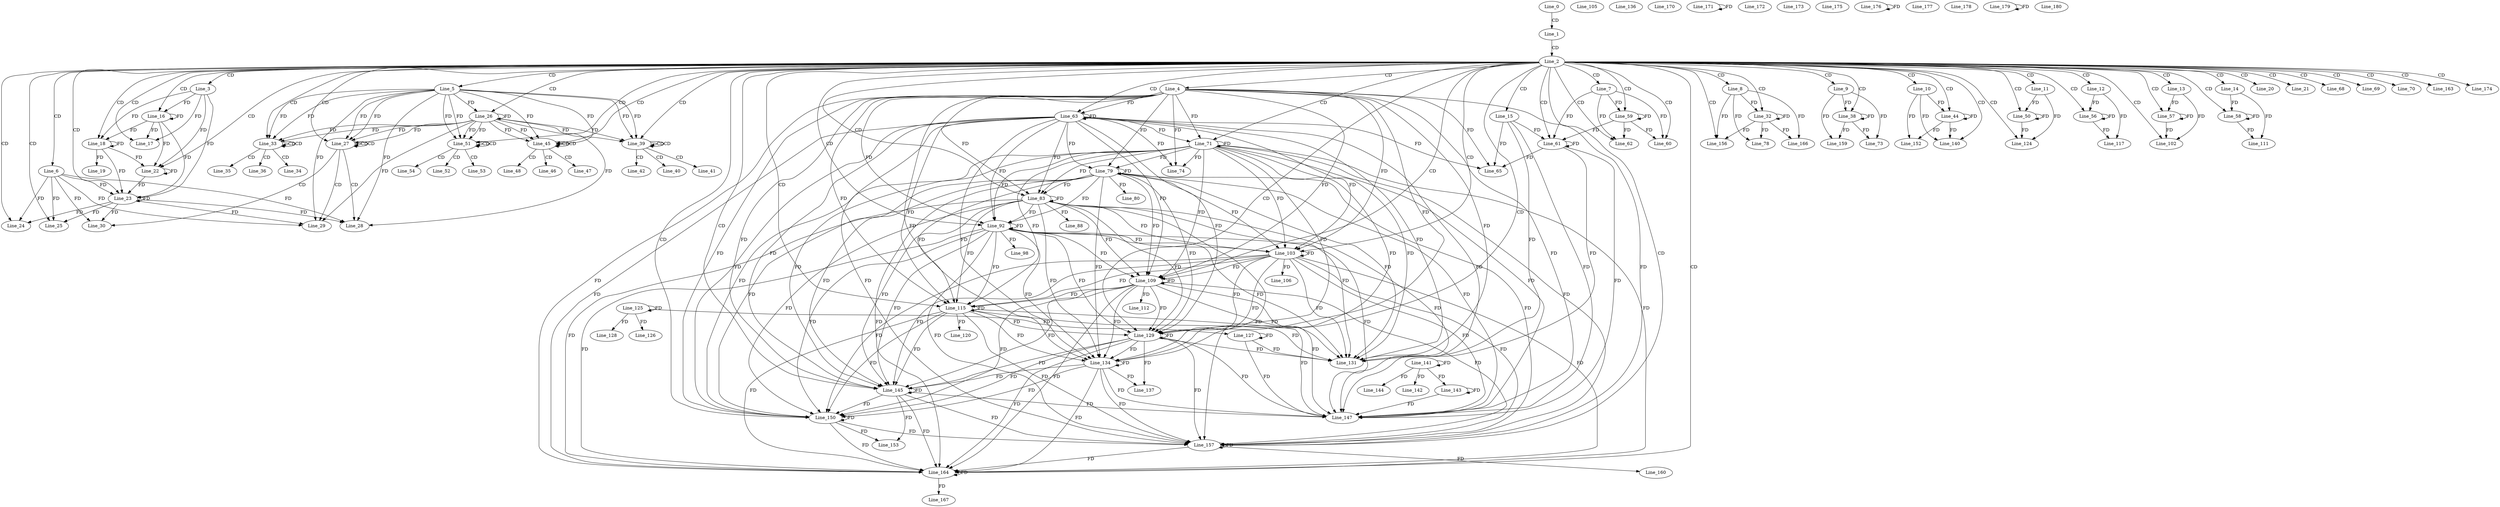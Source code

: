 digraph G {
  Line_0;
  Line_1;
  Line_2;
  Line_3;
  Line_4;
  Line_5;
  Line_6;
  Line_7;
  Line_8;
  Line_9;
  Line_10;
  Line_11;
  Line_12;
  Line_13;
  Line_14;
  Line_15;
  Line_16;
  Line_17;
  Line_18;
  Line_19;
  Line_20;
  Line_21;
  Line_22;
  Line_23;
  Line_23;
  Line_24;
  Line_25;
  Line_26;
  Line_27;
  Line_27;
  Line_28;
  Line_29;
  Line_30;
  Line_32;
  Line_32;
  Line_33;
  Line_33;
  Line_34;
  Line_35;
  Line_36;
  Line_38;
  Line_38;
  Line_39;
  Line_39;
  Line_40;
  Line_41;
  Line_42;
  Line_44;
  Line_44;
  Line_45;
  Line_45;
  Line_46;
  Line_47;
  Line_48;
  Line_50;
  Line_50;
  Line_51;
  Line_51;
  Line_52;
  Line_53;
  Line_54;
  Line_56;
  Line_56;
  Line_57;
  Line_57;
  Line_58;
  Line_58;
  Line_59;
  Line_59;
  Line_60;
  Line_61;
  Line_61;
  Line_62;
  Line_63;
  Line_65;
  Line_68;
  Line_69;
  Line_70;
  Line_71;
  Line_73;
  Line_74;
  Line_78;
  Line_79;
  Line_80;
  Line_83;
  Line_88;
  Line_92;
  Line_98;
  Line_102;
  Line_103;
  Line_105;
  Line_106;
  Line_109;
  Line_111;
  Line_112;
  Line_115;
  Line_117;
  Line_120;
  Line_124;
  Line_125;
  Line_125;
  Line_126;
  Line_127;
  Line_127;
  Line_128;
  Line_129;
  Line_131;
  Line_134;
  Line_136;
  Line_137;
  Line_140;
  Line_141;
  Line_141;
  Line_142;
  Line_143;
  Line_143;
  Line_144;
  Line_145;
  Line_147;
  Line_150;
  Line_152;
  Line_153;
  Line_156;
  Line_157;
  Line_159;
  Line_160;
  Line_163;
  Line_164;
  Line_166;
  Line_167;
  Line_170;
  Line_171;
  Line_171;
  Line_172;
  Line_173;
  Line_174;
  Line_175;
  Line_176;
  Line_176;
  Line_177;
  Line_178;
  Line_179;
  Line_179;
  Line_180;
  Line_0 -> Line_1 [ label="CD" ];
  Line_1 -> Line_2 [ label="CD" ];
  Line_2 -> Line_3 [ label="CD" ];
  Line_2 -> Line_4 [ label="CD" ];
  Line_2 -> Line_5 [ label="CD" ];
  Line_2 -> Line_6 [ label="CD" ];
  Line_2 -> Line_7 [ label="CD" ];
  Line_2 -> Line_8 [ label="CD" ];
  Line_2 -> Line_9 [ label="CD" ];
  Line_2 -> Line_10 [ label="CD" ];
  Line_2 -> Line_11 [ label="CD" ];
  Line_2 -> Line_12 [ label="CD" ];
  Line_2 -> Line_13 [ label="CD" ];
  Line_2 -> Line_14 [ label="CD" ];
  Line_2 -> Line_15 [ label="CD" ];
  Line_2 -> Line_16 [ label="CD" ];
  Line_3 -> Line_16 [ label="FD" ];
  Line_16 -> Line_16 [ label="FD" ];
  Line_2 -> Line_17 [ label="CD" ];
  Line_3 -> Line_17 [ label="FD" ];
  Line_16 -> Line_17 [ label="FD" ];
  Line_2 -> Line_18 [ label="CD" ];
  Line_3 -> Line_18 [ label="FD" ];
  Line_16 -> Line_18 [ label="FD" ];
  Line_18 -> Line_18 [ label="FD" ];
  Line_18 -> Line_19 [ label="FD" ];
  Line_2 -> Line_20 [ label="CD" ];
  Line_2 -> Line_21 [ label="CD" ];
  Line_2 -> Line_22 [ label="CD" ];
  Line_3 -> Line_22 [ label="FD" ];
  Line_16 -> Line_22 [ label="FD" ];
  Line_18 -> Line_22 [ label="FD" ];
  Line_22 -> Line_22 [ label="FD" ];
  Line_2 -> Line_23 [ label="CD" ];
  Line_6 -> Line_23 [ label="FD" ];
  Line_23 -> Line_23 [ label="FD" ];
  Line_3 -> Line_23 [ label="FD" ];
  Line_16 -> Line_23 [ label="FD" ];
  Line_18 -> Line_23 [ label="FD" ];
  Line_22 -> Line_23 [ label="FD" ];
  Line_2 -> Line_24 [ label="CD" ];
  Line_6 -> Line_24 [ label="FD" ];
  Line_23 -> Line_24 [ label="FD" ];
  Line_2 -> Line_25 [ label="CD" ];
  Line_6 -> Line_25 [ label="FD" ];
  Line_23 -> Line_25 [ label="FD" ];
  Line_2 -> Line_26 [ label="CD" ];
  Line_5 -> Line_26 [ label="FD" ];
  Line_26 -> Line_26 [ label="FD" ];
  Line_2 -> Line_27 [ label="CD" ];
  Line_27 -> Line_27 [ label="CD" ];
  Line_5 -> Line_27 [ label="FD" ];
  Line_26 -> Line_27 [ label="FD" ];
  Line_27 -> Line_27 [ label="CD" ];
  Line_5 -> Line_27 [ label="FD" ];
  Line_26 -> Line_27 [ label="FD" ];
  Line_27 -> Line_28 [ label="CD" ];
  Line_6 -> Line_28 [ label="FD" ];
  Line_23 -> Line_28 [ label="FD" ];
  Line_5 -> Line_28 [ label="FD" ];
  Line_26 -> Line_28 [ label="FD" ];
  Line_27 -> Line_29 [ label="CD" ];
  Line_6 -> Line_29 [ label="FD" ];
  Line_23 -> Line_29 [ label="FD" ];
  Line_5 -> Line_29 [ label="FD" ];
  Line_26 -> Line_29 [ label="FD" ];
  Line_27 -> Line_30 [ label="CD" ];
  Line_6 -> Line_30 [ label="FD" ];
  Line_23 -> Line_30 [ label="FD" ];
  Line_2 -> Line_32 [ label="CD" ];
  Line_8 -> Line_32 [ label="FD" ];
  Line_32 -> Line_32 [ label="FD" ];
  Line_2 -> Line_33 [ label="CD" ];
  Line_33 -> Line_33 [ label="CD" ];
  Line_5 -> Line_33 [ label="FD" ];
  Line_26 -> Line_33 [ label="FD" ];
  Line_33 -> Line_33 [ label="CD" ];
  Line_5 -> Line_33 [ label="FD" ];
  Line_26 -> Line_33 [ label="FD" ];
  Line_33 -> Line_34 [ label="CD" ];
  Line_33 -> Line_35 [ label="CD" ];
  Line_33 -> Line_36 [ label="CD" ];
  Line_2 -> Line_38 [ label="CD" ];
  Line_9 -> Line_38 [ label="FD" ];
  Line_38 -> Line_38 [ label="FD" ];
  Line_2 -> Line_39 [ label="CD" ];
  Line_39 -> Line_39 [ label="CD" ];
  Line_5 -> Line_39 [ label="FD" ];
  Line_26 -> Line_39 [ label="FD" ];
  Line_39 -> Line_39 [ label="CD" ];
  Line_5 -> Line_39 [ label="FD" ];
  Line_26 -> Line_39 [ label="FD" ];
  Line_39 -> Line_40 [ label="CD" ];
  Line_39 -> Line_41 [ label="CD" ];
  Line_39 -> Line_42 [ label="CD" ];
  Line_2 -> Line_44 [ label="CD" ];
  Line_10 -> Line_44 [ label="FD" ];
  Line_44 -> Line_44 [ label="FD" ];
  Line_2 -> Line_45 [ label="CD" ];
  Line_45 -> Line_45 [ label="CD" ];
  Line_5 -> Line_45 [ label="FD" ];
  Line_26 -> Line_45 [ label="FD" ];
  Line_45 -> Line_45 [ label="CD" ];
  Line_5 -> Line_45 [ label="FD" ];
  Line_26 -> Line_45 [ label="FD" ];
  Line_45 -> Line_46 [ label="CD" ];
  Line_45 -> Line_47 [ label="CD" ];
  Line_45 -> Line_48 [ label="CD" ];
  Line_2 -> Line_50 [ label="CD" ];
  Line_11 -> Line_50 [ label="FD" ];
  Line_50 -> Line_50 [ label="FD" ];
  Line_2 -> Line_51 [ label="CD" ];
  Line_51 -> Line_51 [ label="CD" ];
  Line_5 -> Line_51 [ label="FD" ];
  Line_26 -> Line_51 [ label="FD" ];
  Line_51 -> Line_51 [ label="CD" ];
  Line_5 -> Line_51 [ label="FD" ];
  Line_26 -> Line_51 [ label="FD" ];
  Line_51 -> Line_52 [ label="CD" ];
  Line_51 -> Line_53 [ label="CD" ];
  Line_51 -> Line_54 [ label="CD" ];
  Line_2 -> Line_56 [ label="CD" ];
  Line_12 -> Line_56 [ label="FD" ];
  Line_56 -> Line_56 [ label="FD" ];
  Line_2 -> Line_57 [ label="CD" ];
  Line_13 -> Line_57 [ label="FD" ];
  Line_57 -> Line_57 [ label="FD" ];
  Line_2 -> Line_58 [ label="CD" ];
  Line_14 -> Line_58 [ label="FD" ];
  Line_58 -> Line_58 [ label="FD" ];
  Line_2 -> Line_59 [ label="CD" ];
  Line_7 -> Line_59 [ label="FD" ];
  Line_59 -> Line_59 [ label="FD" ];
  Line_2 -> Line_60 [ label="CD" ];
  Line_7 -> Line_60 [ label="FD" ];
  Line_59 -> Line_60 [ label="FD" ];
  Line_2 -> Line_61 [ label="CD" ];
  Line_15 -> Line_61 [ label="FD" ];
  Line_61 -> Line_61 [ label="FD" ];
  Line_7 -> Line_61 [ label="FD" ];
  Line_59 -> Line_61 [ label="FD" ];
  Line_2 -> Line_62 [ label="CD" ];
  Line_7 -> Line_62 [ label="FD" ];
  Line_59 -> Line_62 [ label="FD" ];
  Line_2 -> Line_63 [ label="CD" ];
  Line_4 -> Line_63 [ label="FD" ];
  Line_63 -> Line_63 [ label="FD" ];
  Line_4 -> Line_65 [ label="FD" ];
  Line_63 -> Line_65 [ label="FD" ];
  Line_15 -> Line_65 [ label="FD" ];
  Line_61 -> Line_65 [ label="FD" ];
  Line_2 -> Line_68 [ label="CD" ];
  Line_2 -> Line_69 [ label="CD" ];
  Line_2 -> Line_70 [ label="CD" ];
  Line_2 -> Line_71 [ label="CD" ];
  Line_4 -> Line_71 [ label="FD" ];
  Line_63 -> Line_71 [ label="FD" ];
  Line_71 -> Line_71 [ label="FD" ];
  Line_9 -> Line_73 [ label="FD" ];
  Line_38 -> Line_73 [ label="FD" ];
  Line_4 -> Line_74 [ label="FD" ];
  Line_63 -> Line_74 [ label="FD" ];
  Line_71 -> Line_74 [ label="FD" ];
  Line_8 -> Line_78 [ label="FD" ];
  Line_32 -> Line_78 [ label="FD" ];
  Line_4 -> Line_79 [ label="FD" ];
  Line_63 -> Line_79 [ label="FD" ];
  Line_71 -> Line_79 [ label="FD" ];
  Line_79 -> Line_79 [ label="FD" ];
  Line_79 -> Line_80 [ label="FD" ];
  Line_2 -> Line_83 [ label="CD" ];
  Line_4 -> Line_83 [ label="FD" ];
  Line_63 -> Line_83 [ label="FD" ];
  Line_71 -> Line_83 [ label="FD" ];
  Line_79 -> Line_83 [ label="FD" ];
  Line_83 -> Line_83 [ label="FD" ];
  Line_83 -> Line_88 [ label="FD" ];
  Line_2 -> Line_92 [ label="CD" ];
  Line_4 -> Line_92 [ label="FD" ];
  Line_63 -> Line_92 [ label="FD" ];
  Line_71 -> Line_92 [ label="FD" ];
  Line_79 -> Line_92 [ label="FD" ];
  Line_83 -> Line_92 [ label="FD" ];
  Line_92 -> Line_92 [ label="FD" ];
  Line_92 -> Line_98 [ label="FD" ];
  Line_2 -> Line_102 [ label="CD" ];
  Line_13 -> Line_102 [ label="FD" ];
  Line_57 -> Line_102 [ label="FD" ];
  Line_2 -> Line_103 [ label="CD" ];
  Line_4 -> Line_103 [ label="FD" ];
  Line_63 -> Line_103 [ label="FD" ];
  Line_71 -> Line_103 [ label="FD" ];
  Line_79 -> Line_103 [ label="FD" ];
  Line_83 -> Line_103 [ label="FD" ];
  Line_92 -> Line_103 [ label="FD" ];
  Line_103 -> Line_103 [ label="FD" ];
  Line_103 -> Line_106 [ label="FD" ];
  Line_2 -> Line_109 [ label="CD" ];
  Line_4 -> Line_109 [ label="FD" ];
  Line_63 -> Line_109 [ label="FD" ];
  Line_71 -> Line_109 [ label="FD" ];
  Line_79 -> Line_109 [ label="FD" ];
  Line_83 -> Line_109 [ label="FD" ];
  Line_92 -> Line_109 [ label="FD" ];
  Line_103 -> Line_109 [ label="FD" ];
  Line_109 -> Line_109 [ label="FD" ];
  Line_14 -> Line_111 [ label="FD" ];
  Line_58 -> Line_111 [ label="FD" ];
  Line_109 -> Line_112 [ label="FD" ];
  Line_2 -> Line_115 [ label="CD" ];
  Line_4 -> Line_115 [ label="FD" ];
  Line_63 -> Line_115 [ label="FD" ];
  Line_71 -> Line_115 [ label="FD" ];
  Line_79 -> Line_115 [ label="FD" ];
  Line_83 -> Line_115 [ label="FD" ];
  Line_92 -> Line_115 [ label="FD" ];
  Line_103 -> Line_115 [ label="FD" ];
  Line_109 -> Line_115 [ label="FD" ];
  Line_115 -> Line_115 [ label="FD" ];
  Line_12 -> Line_117 [ label="FD" ];
  Line_56 -> Line_117 [ label="FD" ];
  Line_115 -> Line_120 [ label="FD" ];
  Line_2 -> Line_124 [ label="CD" ];
  Line_11 -> Line_124 [ label="FD" ];
  Line_50 -> Line_124 [ label="FD" ];
  Line_125 -> Line_125 [ label="FD" ];
  Line_125 -> Line_126 [ label="FD" ];
  Line_127 -> Line_127 [ label="FD" ];
  Line_125 -> Line_127 [ label="FD" ];
  Line_125 -> Line_128 [ label="FD" ];
  Line_2 -> Line_129 [ label="CD" ];
  Line_4 -> Line_129 [ label="FD" ];
  Line_63 -> Line_129 [ label="FD" ];
  Line_71 -> Line_129 [ label="FD" ];
  Line_79 -> Line_129 [ label="FD" ];
  Line_83 -> Line_129 [ label="FD" ];
  Line_92 -> Line_129 [ label="FD" ];
  Line_103 -> Line_129 [ label="FD" ];
  Line_109 -> Line_129 [ label="FD" ];
  Line_115 -> Line_129 [ label="FD" ];
  Line_129 -> Line_129 [ label="FD" ];
  Line_4 -> Line_131 [ label="FD" ];
  Line_63 -> Line_131 [ label="FD" ];
  Line_71 -> Line_131 [ label="FD" ];
  Line_79 -> Line_131 [ label="FD" ];
  Line_83 -> Line_131 [ label="FD" ];
  Line_92 -> Line_131 [ label="FD" ];
  Line_103 -> Line_131 [ label="FD" ];
  Line_109 -> Line_131 [ label="FD" ];
  Line_115 -> Line_131 [ label="FD" ];
  Line_129 -> Line_131 [ label="FD" ];
  Line_15 -> Line_131 [ label="FD" ];
  Line_61 -> Line_131 [ label="FD" ];
  Line_127 -> Line_131 [ label="FD" ];
  Line_2 -> Line_134 [ label="CD" ];
  Line_4 -> Line_134 [ label="FD" ];
  Line_63 -> Line_134 [ label="FD" ];
  Line_71 -> Line_134 [ label="FD" ];
  Line_79 -> Line_134 [ label="FD" ];
  Line_83 -> Line_134 [ label="FD" ];
  Line_92 -> Line_134 [ label="FD" ];
  Line_103 -> Line_134 [ label="FD" ];
  Line_109 -> Line_134 [ label="FD" ];
  Line_115 -> Line_134 [ label="FD" ];
  Line_129 -> Line_134 [ label="FD" ];
  Line_134 -> Line_134 [ label="FD" ];
  Line_129 -> Line_137 [ label="FD" ];
  Line_134 -> Line_137 [ label="FD" ];
  Line_2 -> Line_140 [ label="CD" ];
  Line_10 -> Line_140 [ label="FD" ];
  Line_44 -> Line_140 [ label="FD" ];
  Line_141 -> Line_141 [ label="FD" ];
  Line_141 -> Line_142 [ label="FD" ];
  Line_143 -> Line_143 [ label="FD" ];
  Line_141 -> Line_143 [ label="FD" ];
  Line_141 -> Line_144 [ label="FD" ];
  Line_2 -> Line_145 [ label="CD" ];
  Line_4 -> Line_145 [ label="FD" ];
  Line_63 -> Line_145 [ label="FD" ];
  Line_71 -> Line_145 [ label="FD" ];
  Line_79 -> Line_145 [ label="FD" ];
  Line_83 -> Line_145 [ label="FD" ];
  Line_92 -> Line_145 [ label="FD" ];
  Line_103 -> Line_145 [ label="FD" ];
  Line_109 -> Line_145 [ label="FD" ];
  Line_115 -> Line_145 [ label="FD" ];
  Line_129 -> Line_145 [ label="FD" ];
  Line_134 -> Line_145 [ label="FD" ];
  Line_145 -> Line_145 [ label="FD" ];
  Line_4 -> Line_147 [ label="FD" ];
  Line_63 -> Line_147 [ label="FD" ];
  Line_71 -> Line_147 [ label="FD" ];
  Line_79 -> Line_147 [ label="FD" ];
  Line_83 -> Line_147 [ label="FD" ];
  Line_92 -> Line_147 [ label="FD" ];
  Line_103 -> Line_147 [ label="FD" ];
  Line_109 -> Line_147 [ label="FD" ];
  Line_115 -> Line_147 [ label="FD" ];
  Line_129 -> Line_147 [ label="FD" ];
  Line_134 -> Line_147 [ label="FD" ];
  Line_145 -> Line_147 [ label="FD" ];
  Line_15 -> Line_147 [ label="FD" ];
  Line_61 -> Line_147 [ label="FD" ];
  Line_127 -> Line_147 [ label="FD" ];
  Line_143 -> Line_147 [ label="FD" ];
  Line_2 -> Line_150 [ label="CD" ];
  Line_4 -> Line_150 [ label="FD" ];
  Line_63 -> Line_150 [ label="FD" ];
  Line_71 -> Line_150 [ label="FD" ];
  Line_79 -> Line_150 [ label="FD" ];
  Line_83 -> Line_150 [ label="FD" ];
  Line_92 -> Line_150 [ label="FD" ];
  Line_103 -> Line_150 [ label="FD" ];
  Line_109 -> Line_150 [ label="FD" ];
  Line_115 -> Line_150 [ label="FD" ];
  Line_129 -> Line_150 [ label="FD" ];
  Line_134 -> Line_150 [ label="FD" ];
  Line_145 -> Line_150 [ label="FD" ];
  Line_150 -> Line_150 [ label="FD" ];
  Line_10 -> Line_152 [ label="FD" ];
  Line_44 -> Line_152 [ label="FD" ];
  Line_145 -> Line_153 [ label="FD" ];
  Line_150 -> Line_153 [ label="FD" ];
  Line_2 -> Line_156 [ label="CD" ];
  Line_8 -> Line_156 [ label="FD" ];
  Line_32 -> Line_156 [ label="FD" ];
  Line_2 -> Line_157 [ label="CD" ];
  Line_4 -> Line_157 [ label="FD" ];
  Line_63 -> Line_157 [ label="FD" ];
  Line_71 -> Line_157 [ label="FD" ];
  Line_79 -> Line_157 [ label="FD" ];
  Line_83 -> Line_157 [ label="FD" ];
  Line_92 -> Line_157 [ label="FD" ];
  Line_103 -> Line_157 [ label="FD" ];
  Line_109 -> Line_157 [ label="FD" ];
  Line_115 -> Line_157 [ label="FD" ];
  Line_129 -> Line_157 [ label="FD" ];
  Line_134 -> Line_157 [ label="FD" ];
  Line_145 -> Line_157 [ label="FD" ];
  Line_150 -> Line_157 [ label="FD" ];
  Line_157 -> Line_157 [ label="FD" ];
  Line_9 -> Line_159 [ label="FD" ];
  Line_38 -> Line_159 [ label="FD" ];
  Line_157 -> Line_160 [ label="FD" ];
  Line_2 -> Line_163 [ label="CD" ];
  Line_2 -> Line_164 [ label="CD" ];
  Line_4 -> Line_164 [ label="FD" ];
  Line_63 -> Line_164 [ label="FD" ];
  Line_71 -> Line_164 [ label="FD" ];
  Line_79 -> Line_164 [ label="FD" ];
  Line_83 -> Line_164 [ label="FD" ];
  Line_92 -> Line_164 [ label="FD" ];
  Line_103 -> Line_164 [ label="FD" ];
  Line_109 -> Line_164 [ label="FD" ];
  Line_115 -> Line_164 [ label="FD" ];
  Line_129 -> Line_164 [ label="FD" ];
  Line_134 -> Line_164 [ label="FD" ];
  Line_145 -> Line_164 [ label="FD" ];
  Line_150 -> Line_164 [ label="FD" ];
  Line_157 -> Line_164 [ label="FD" ];
  Line_164 -> Line_164 [ label="FD" ];
  Line_8 -> Line_166 [ label="FD" ];
  Line_32 -> Line_166 [ label="FD" ];
  Line_164 -> Line_167 [ label="FD" ];
  Line_171 -> Line_171 [ label="FD" ];
  Line_2 -> Line_174 [ label="CD" ];
  Line_176 -> Line_176 [ label="FD" ];
  Line_179 -> Line_179 [ label="FD" ];
}
